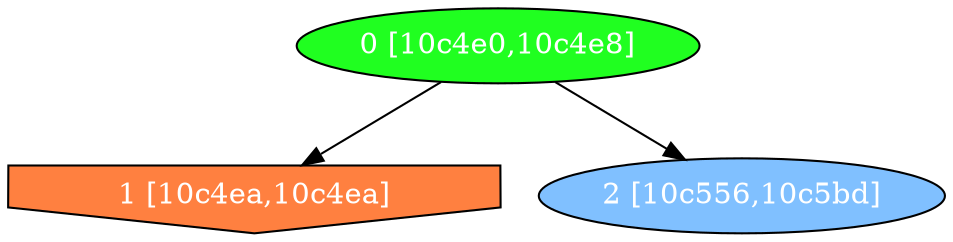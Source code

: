 diGraph libnss3{
	libnss3_0  [style=filled fillcolor="#20FF20" fontcolor="#ffffff" shape=oval label="0 [10c4e0,10c4e8]"]
	libnss3_1  [style=filled fillcolor="#FF8040" fontcolor="#ffffff" shape=invhouse label="1 [10c4ea,10c4ea]"]
	libnss3_2  [style=filled fillcolor="#80C0FF" fontcolor="#ffffff" shape=oval label="2 [10c556,10c5bd]"]

	libnss3_0 -> libnss3_1
	libnss3_0 -> libnss3_2
}